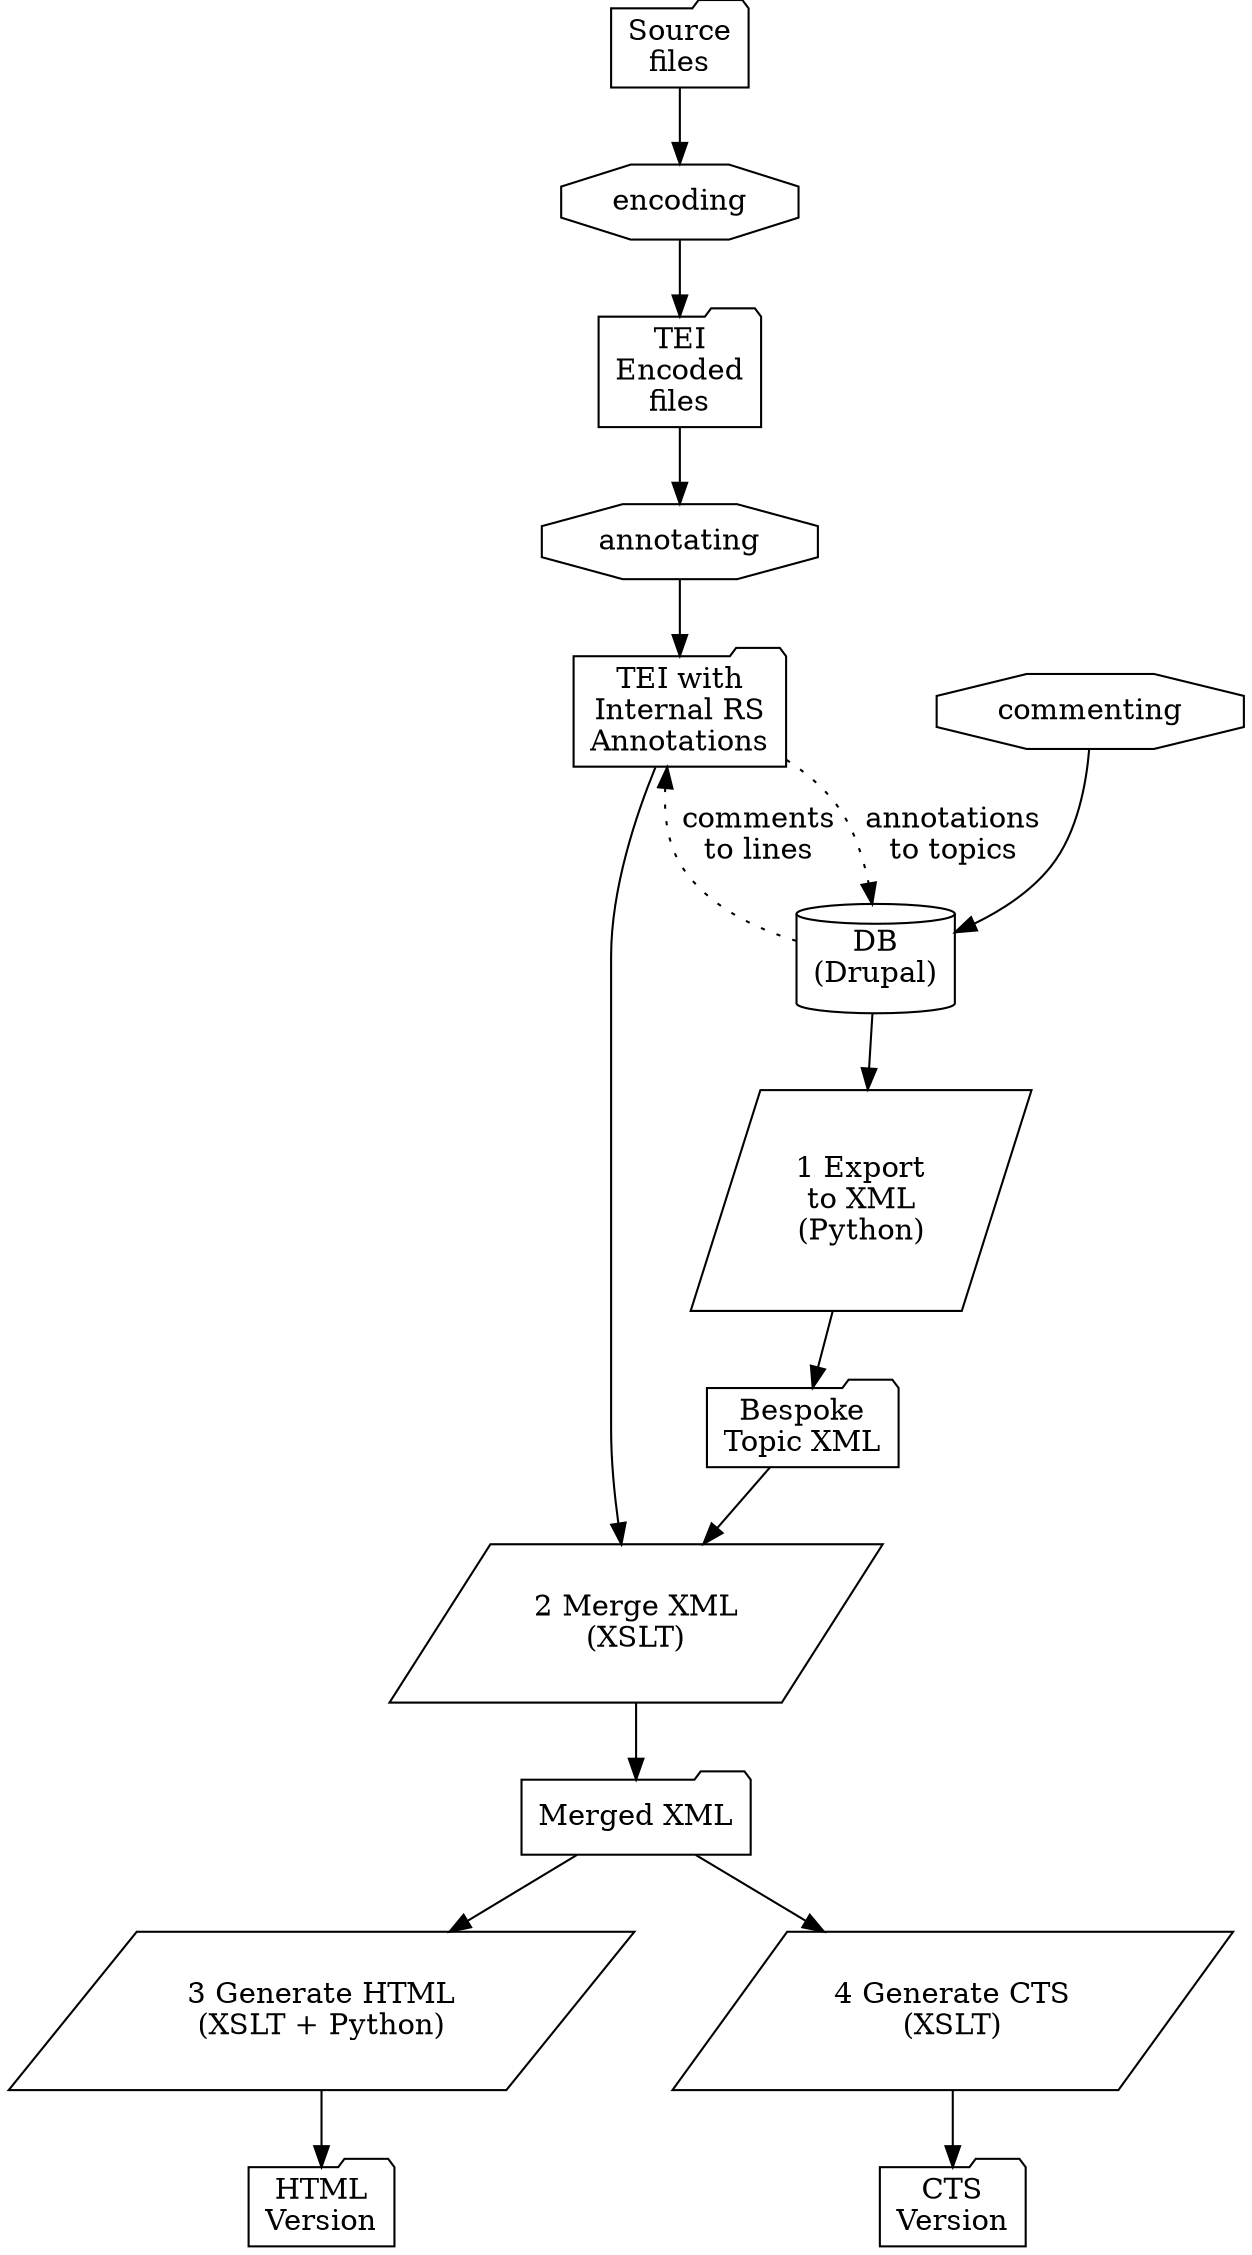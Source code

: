 digraph G {

    // Data Files
    node [shape="folder"]
    raw_text [label="Source\nfiles"]
    encoded_text [label="TEI\nEncoded\nfiles"]
    annoted_text [label="TEI with\nInternal RS\nAnnotations"]
    // commentary [label="External\nComments"]
    merged_text [label="Merged XML"]
    html_version [label="HTML\nVersion"]
    cts_version [label="CTS\nVersion"]
    topic_xml [label="Bespoke\nTopic XML"]

    // Database 
    node [shape="cylinder"]
    topic_db [label="DB\n(Drupal)"]
    
    // Code XSLT + Python
    node [shape="parallelogram"]
    T0 [label="1 Export\nto XML\n(Python)"]
    T1 [label="2 Merge XML\n(XSLT)"]
    T2 [label="3 Generate HTML\n(XSLT + Python)"]
    T3 [label="4 Generate CTS\n(XSLT)"]

    // Activities (labor)
    node [shape="octagon"]
    encoding
    annotating
    commenting

    // Links
    edge [style="dotted"]
    topic_db -> annoted_text [label="comments\nto lines"]
    annoted_text -> topic_db  [label="annotations\nto topics"]

    // Flow
    edge [style="line"]
    raw_text -> encoding -> encoded_text
    encoded_text -> annotating -> annoted_text
    commenting -> topic_db
    topic_db -> T0 -> topic_xml
    {annoted_text; topic_xml} -> T1 -> merged_text
    
    merged_text -> T2 -> html_version
    merged_text -> T3 -> cts_version


}